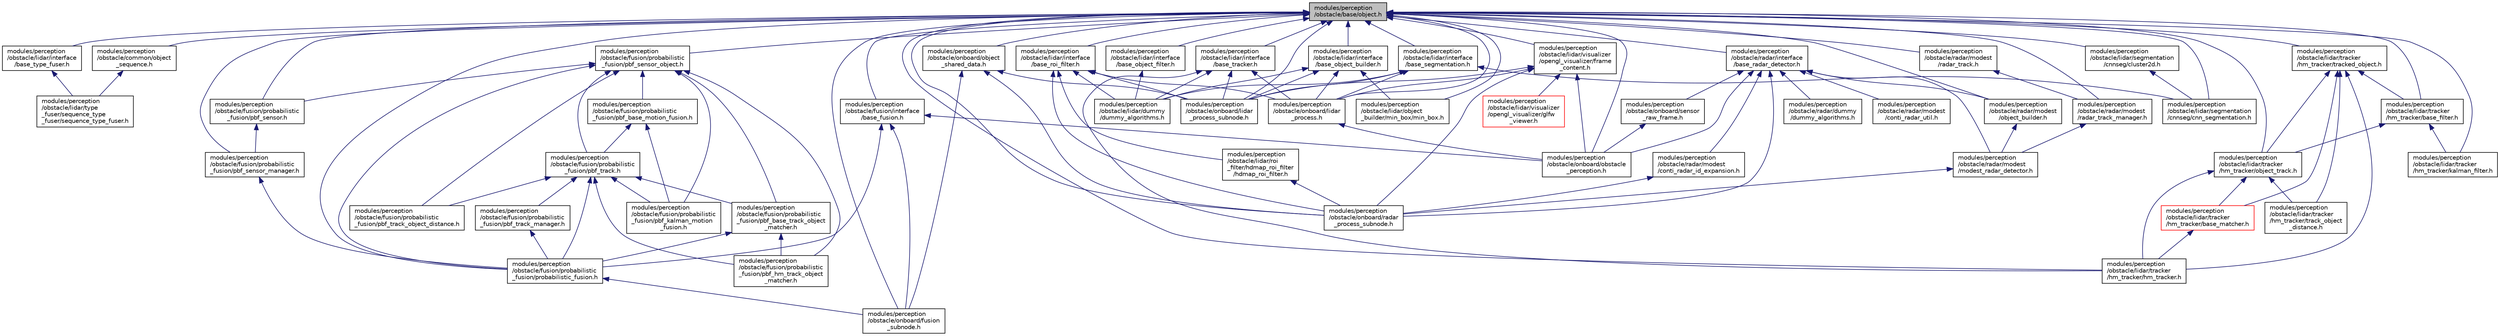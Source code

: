 digraph "modules/perception/obstacle/base/object.h"
{
  edge [fontname="Helvetica",fontsize="10",labelfontname="Helvetica",labelfontsize="10"];
  node [fontname="Helvetica",fontsize="10",shape=record];
  Node1 [label="modules/perception\l/obstacle/base/object.h",height=0.2,width=0.4,color="black", fillcolor="grey75", style="filled" fontcolor="black"];
  Node1 -> Node2 [dir="back",color="midnightblue",fontsize="10",style="solid",fontname="Helvetica"];
  Node2 [label="modules/perception\l/obstacle/common/object\l_sequence.h",height=0.2,width=0.4,color="black", fillcolor="white", style="filled",URL="$object__sequence_8h.html"];
  Node2 -> Node3 [dir="back",color="midnightblue",fontsize="10",style="solid",fontname="Helvetica"];
  Node3 [label="modules/perception\l/obstacle/lidar/type\l_fuser/sequence_type\l_fuser/sequence_type_fuser.h",height=0.2,width=0.4,color="black", fillcolor="white", style="filled",URL="$sequence__type__fuser_8h.html"];
  Node1 -> Node4 [dir="back",color="midnightblue",fontsize="10",style="solid",fontname="Helvetica"];
  Node4 [label="modules/perception\l/obstacle/fusion/interface\l/base_fusion.h",height=0.2,width=0.4,color="black", fillcolor="white", style="filled",URL="$base__fusion_8h.html"];
  Node4 -> Node5 [dir="back",color="midnightblue",fontsize="10",style="solid",fontname="Helvetica"];
  Node5 [label="modules/perception\l/obstacle/fusion/probabilistic\l_fusion/probabilistic_fusion.h",height=0.2,width=0.4,color="black", fillcolor="white", style="filled",URL="$probabilistic__fusion_8h.html"];
  Node5 -> Node6 [dir="back",color="midnightblue",fontsize="10",style="solid",fontname="Helvetica"];
  Node6 [label="modules/perception\l/obstacle/onboard/fusion\l_subnode.h",height=0.2,width=0.4,color="black", fillcolor="white", style="filled",URL="$fusion__subnode_8h.html"];
  Node4 -> Node6 [dir="back",color="midnightblue",fontsize="10",style="solid",fontname="Helvetica"];
  Node4 -> Node7 [dir="back",color="midnightblue",fontsize="10",style="solid",fontname="Helvetica"];
  Node7 [label="modules/perception\l/obstacle/onboard/obstacle\l_perception.h",height=0.2,width=0.4,color="black", fillcolor="white", style="filled",URL="$obstacle__perception_8h.html"];
  Node1 -> Node8 [dir="back",color="midnightblue",fontsize="10",style="solid",fontname="Helvetica"];
  Node8 [label="modules/perception\l/obstacle/fusion/probabilistic\l_fusion/pbf_sensor_object.h",height=0.2,width=0.4,color="black", fillcolor="white", style="filled",URL="$pbf__sensor__object_8h.html"];
  Node8 -> Node9 [dir="back",color="midnightblue",fontsize="10",style="solid",fontname="Helvetica"];
  Node9 [label="modules/perception\l/obstacle/fusion/probabilistic\l_fusion/pbf_base_motion_fusion.h",height=0.2,width=0.4,color="black", fillcolor="white", style="filled",URL="$pbf__base__motion__fusion_8h.html"];
  Node9 -> Node10 [dir="back",color="midnightblue",fontsize="10",style="solid",fontname="Helvetica"];
  Node10 [label="modules/perception\l/obstacle/fusion/probabilistic\l_fusion/pbf_track.h",height=0.2,width=0.4,color="black", fillcolor="white", style="filled",URL="$pbf__track_8h.html"];
  Node10 -> Node11 [dir="back",color="midnightblue",fontsize="10",style="solid",fontname="Helvetica"];
  Node11 [label="modules/perception\l/obstacle/fusion/probabilistic\l_fusion/pbf_base_track_object\l_matcher.h",height=0.2,width=0.4,color="black", fillcolor="white", style="filled",URL="$pbf__base__track__object__matcher_8h.html"];
  Node11 -> Node12 [dir="back",color="midnightblue",fontsize="10",style="solid",fontname="Helvetica"];
  Node12 [label="modules/perception\l/obstacle/fusion/probabilistic\l_fusion/pbf_hm_track_object\l_matcher.h",height=0.2,width=0.4,color="black", fillcolor="white", style="filled",URL="$pbf__hm__track__object__matcher_8h.html"];
  Node11 -> Node5 [dir="back",color="midnightblue",fontsize="10",style="solid",fontname="Helvetica"];
  Node10 -> Node12 [dir="back",color="midnightblue",fontsize="10",style="solid",fontname="Helvetica"];
  Node10 -> Node13 [dir="back",color="midnightblue",fontsize="10",style="solid",fontname="Helvetica"];
  Node13 [label="modules/perception\l/obstacle/fusion/probabilistic\l_fusion/pbf_kalman_motion\l_fusion.h",height=0.2,width=0.4,color="black", fillcolor="white", style="filled",URL="$pbf__kalman__motion__fusion_8h.html"];
  Node10 -> Node14 [dir="back",color="midnightblue",fontsize="10",style="solid",fontname="Helvetica"];
  Node14 [label="modules/perception\l/obstacle/fusion/probabilistic\l_fusion/pbf_track_manager.h",height=0.2,width=0.4,color="black", fillcolor="white", style="filled",URL="$pbf__track__manager_8h.html"];
  Node14 -> Node5 [dir="back",color="midnightblue",fontsize="10",style="solid",fontname="Helvetica"];
  Node10 -> Node15 [dir="back",color="midnightblue",fontsize="10",style="solid",fontname="Helvetica"];
  Node15 [label="modules/perception\l/obstacle/fusion/probabilistic\l_fusion/pbf_track_object_distance.h",height=0.2,width=0.4,color="black", fillcolor="white", style="filled",URL="$pbf__track__object__distance_8h.html"];
  Node10 -> Node5 [dir="back",color="midnightblue",fontsize="10",style="solid",fontname="Helvetica"];
  Node9 -> Node13 [dir="back",color="midnightblue",fontsize="10",style="solid",fontname="Helvetica"];
  Node8 -> Node11 [dir="back",color="midnightblue",fontsize="10",style="solid",fontname="Helvetica"];
  Node8 -> Node10 [dir="back",color="midnightblue",fontsize="10",style="solid",fontname="Helvetica"];
  Node8 -> Node12 [dir="back",color="midnightblue",fontsize="10",style="solid",fontname="Helvetica"];
  Node8 -> Node13 [dir="back",color="midnightblue",fontsize="10",style="solid",fontname="Helvetica"];
  Node8 -> Node16 [dir="back",color="midnightblue",fontsize="10",style="solid",fontname="Helvetica"];
  Node16 [label="modules/perception\l/obstacle/fusion/probabilistic\l_fusion/pbf_sensor.h",height=0.2,width=0.4,color="black", fillcolor="white", style="filled",URL="$pbf__sensor_8h.html"];
  Node16 -> Node17 [dir="back",color="midnightblue",fontsize="10",style="solid",fontname="Helvetica"];
  Node17 [label="modules/perception\l/obstacle/fusion/probabilistic\l_fusion/pbf_sensor_manager.h",height=0.2,width=0.4,color="black", fillcolor="white", style="filled",URL="$pbf__sensor__manager_8h.html"];
  Node17 -> Node5 [dir="back",color="midnightblue",fontsize="10",style="solid",fontname="Helvetica"];
  Node8 -> Node15 [dir="back",color="midnightblue",fontsize="10",style="solid",fontname="Helvetica"];
  Node8 -> Node5 [dir="back",color="midnightblue",fontsize="10",style="solid",fontname="Helvetica"];
  Node1 -> Node16 [dir="back",color="midnightblue",fontsize="10",style="solid",fontname="Helvetica"];
  Node1 -> Node17 [dir="back",color="midnightblue",fontsize="10",style="solid",fontname="Helvetica"];
  Node1 -> Node5 [dir="back",color="midnightblue",fontsize="10",style="solid",fontname="Helvetica"];
  Node1 -> Node18 [dir="back",color="midnightblue",fontsize="10",style="solid",fontname="Helvetica"];
  Node18 [label="modules/perception\l/obstacle/lidar/interface\l/base_object_builder.h",height=0.2,width=0.4,color="black", fillcolor="white", style="filled",URL="$base__object__builder_8h.html"];
  Node18 -> Node19 [dir="back",color="midnightblue",fontsize="10",style="solid",fontname="Helvetica"];
  Node19 [label="modules/perception\l/obstacle/lidar/dummy\l/dummy_algorithms.h",height=0.2,width=0.4,color="black", fillcolor="white", style="filled",URL="$lidar_2dummy_2dummy__algorithms_8h.html"];
  Node18 -> Node20 [dir="back",color="midnightblue",fontsize="10",style="solid",fontname="Helvetica"];
  Node20 [label="modules/perception\l/obstacle/lidar/object\l_builder/min_box/min_box.h",height=0.2,width=0.4,color="black", fillcolor="white", style="filled",URL="$min__box_8h.html"];
  Node18 -> Node21 [dir="back",color="midnightblue",fontsize="10",style="solid",fontname="Helvetica"];
  Node21 [label="modules/perception\l/obstacle/onboard/lidar\l_process.h",height=0.2,width=0.4,color="black", fillcolor="white", style="filled",URL="$lidar__process_8h.html"];
  Node21 -> Node7 [dir="back",color="midnightblue",fontsize="10",style="solid",fontname="Helvetica"];
  Node18 -> Node22 [dir="back",color="midnightblue",fontsize="10",style="solid",fontname="Helvetica"];
  Node22 [label="modules/perception\l/obstacle/onboard/lidar\l_process_subnode.h",height=0.2,width=0.4,color="black", fillcolor="white", style="filled",URL="$lidar__process__subnode_8h.html"];
  Node1 -> Node23 [dir="back",color="midnightblue",fontsize="10",style="solid",fontname="Helvetica"];
  Node23 [label="modules/perception\l/obstacle/lidar/interface\l/base_object_filter.h",height=0.2,width=0.4,color="black", fillcolor="white", style="filled",URL="$base__object__filter_8h.html"];
  Node23 -> Node19 [dir="back",color="midnightblue",fontsize="10",style="solid",fontname="Helvetica"];
  Node1 -> Node24 [dir="back",color="midnightblue",fontsize="10",style="solid",fontname="Helvetica"];
  Node24 [label="modules/perception\l/obstacle/lidar/interface\l/base_roi_filter.h",height=0.2,width=0.4,color="black", fillcolor="white", style="filled",URL="$base__roi__filter_8h.html"];
  Node24 -> Node19 [dir="back",color="midnightblue",fontsize="10",style="solid",fontname="Helvetica"];
  Node24 -> Node25 [dir="back",color="midnightblue",fontsize="10",style="solid",fontname="Helvetica"];
  Node25 [label="modules/perception\l/obstacle/lidar/roi\l_filter/hdmap_roi_filter\l/hdmap_roi_filter.h",height=0.2,width=0.4,color="black", fillcolor="white", style="filled",URL="$hdmap__roi__filter_8h.html"];
  Node25 -> Node26 [dir="back",color="midnightblue",fontsize="10",style="solid",fontname="Helvetica"];
  Node26 [label="modules/perception\l/obstacle/onboard/radar\l_process_subnode.h",height=0.2,width=0.4,color="black", fillcolor="white", style="filled",URL="$radar__process__subnode_8h.html"];
  Node24 -> Node21 [dir="back",color="midnightblue",fontsize="10",style="solid",fontname="Helvetica"];
  Node24 -> Node22 [dir="back",color="midnightblue",fontsize="10",style="solid",fontname="Helvetica"];
  Node24 -> Node26 [dir="back",color="midnightblue",fontsize="10",style="solid",fontname="Helvetica"];
  Node1 -> Node27 [dir="back",color="midnightblue",fontsize="10",style="solid",fontname="Helvetica"];
  Node27 [label="modules/perception\l/obstacle/lidar/interface\l/base_segmentation.h",height=0.2,width=0.4,color="black", fillcolor="white", style="filled",URL="$base__segmentation_8h.html"];
  Node27 -> Node19 [dir="back",color="midnightblue",fontsize="10",style="solid",fontname="Helvetica"];
  Node27 -> Node28 [dir="back",color="midnightblue",fontsize="10",style="solid",fontname="Helvetica"];
  Node28 [label="modules/perception\l/obstacle/lidar/segmentation\l/cnnseg/cnn_segmentation.h",height=0.2,width=0.4,color="black", fillcolor="white", style="filled",URL="$cnn__segmentation_8h.html"];
  Node27 -> Node21 [dir="back",color="midnightblue",fontsize="10",style="solid",fontname="Helvetica"];
  Node27 -> Node22 [dir="back",color="midnightblue",fontsize="10",style="solid",fontname="Helvetica"];
  Node1 -> Node29 [dir="back",color="midnightblue",fontsize="10",style="solid",fontname="Helvetica"];
  Node29 [label="modules/perception\l/obstacle/lidar/interface\l/base_tracker.h",height=0.2,width=0.4,color="black", fillcolor="white", style="filled",URL="$base__tracker_8h.html"];
  Node29 -> Node19 [dir="back",color="midnightblue",fontsize="10",style="solid",fontname="Helvetica"];
  Node29 -> Node30 [dir="back",color="midnightblue",fontsize="10",style="solid",fontname="Helvetica"];
  Node30 [label="modules/perception\l/obstacle/lidar/tracker\l/hm_tracker/hm_tracker.h",height=0.2,width=0.4,color="black", fillcolor="white", style="filled",URL="$hm__tracker_8h.html"];
  Node29 -> Node21 [dir="back",color="midnightblue",fontsize="10",style="solid",fontname="Helvetica"];
  Node29 -> Node22 [dir="back",color="midnightblue",fontsize="10",style="solid",fontname="Helvetica"];
  Node1 -> Node31 [dir="back",color="midnightblue",fontsize="10",style="solid",fontname="Helvetica"];
  Node31 [label="modules/perception\l/obstacle/lidar/interface\l/base_type_fuser.h",height=0.2,width=0.4,color="black", fillcolor="white", style="filled",URL="$base__type__fuser_8h.html"];
  Node31 -> Node3 [dir="back",color="midnightblue",fontsize="10",style="solid",fontname="Helvetica"];
  Node1 -> Node20 [dir="back",color="midnightblue",fontsize="10",style="solid",fontname="Helvetica"];
  Node1 -> Node32 [dir="back",color="midnightblue",fontsize="10",style="solid",fontname="Helvetica"];
  Node32 [label="modules/perception\l/obstacle/lidar/segmentation\l/cnnseg/cluster2d.h",height=0.2,width=0.4,color="black", fillcolor="white", style="filled",URL="$cluster2d_8h.html"];
  Node32 -> Node28 [dir="back",color="midnightblue",fontsize="10",style="solid",fontname="Helvetica"];
  Node1 -> Node28 [dir="back",color="midnightblue",fontsize="10",style="solid",fontname="Helvetica"];
  Node1 -> Node33 [dir="back",color="midnightblue",fontsize="10",style="solid",fontname="Helvetica"];
  Node33 [label="modules/perception\l/obstacle/lidar/tracker\l/hm_tracker/base_filter.h",height=0.2,width=0.4,color="black", fillcolor="white", style="filled",URL="$base__filter_8h.html"];
  Node33 -> Node34 [dir="back",color="midnightblue",fontsize="10",style="solid",fontname="Helvetica"];
  Node34 [label="modules/perception\l/obstacle/lidar/tracker\l/hm_tracker/object_track.h",height=0.2,width=0.4,color="black", fillcolor="white", style="filled",URL="$object__track_8h.html"];
  Node34 -> Node35 [dir="back",color="midnightblue",fontsize="10",style="solid",fontname="Helvetica"];
  Node35 [label="modules/perception\l/obstacle/lidar/tracker\l/hm_tracker/base_matcher.h",height=0.2,width=0.4,color="red", fillcolor="white", style="filled",URL="$base__matcher_8h.html"];
  Node35 -> Node30 [dir="back",color="midnightblue",fontsize="10",style="solid",fontname="Helvetica"];
  Node34 -> Node30 [dir="back",color="midnightblue",fontsize="10",style="solid",fontname="Helvetica"];
  Node34 -> Node36 [dir="back",color="midnightblue",fontsize="10",style="solid",fontname="Helvetica"];
  Node36 [label="modules/perception\l/obstacle/lidar/tracker\l/hm_tracker/track_object\l_distance.h",height=0.2,width=0.4,color="black", fillcolor="white", style="filled",URL="$track__object__distance_8h.html"];
  Node33 -> Node37 [dir="back",color="midnightblue",fontsize="10",style="solid",fontname="Helvetica"];
  Node37 [label="modules/perception\l/obstacle/lidar/tracker\l/hm_tracker/kalman_filter.h",height=0.2,width=0.4,color="black", fillcolor="white", style="filled",URL="$perception_2obstacle_2lidar_2tracker_2hm__tracker_2kalman__filter_8h.html"];
  Node1 -> Node38 [dir="back",color="midnightblue",fontsize="10",style="solid",fontname="Helvetica"];
  Node38 [label="modules/perception\l/obstacle/lidar/tracker\l/hm_tracker/tracked_object.h",height=0.2,width=0.4,color="black", fillcolor="white", style="filled",URL="$tracked__object_8h.html"];
  Node38 -> Node33 [dir="back",color="midnightblue",fontsize="10",style="solid",fontname="Helvetica"];
  Node38 -> Node34 [dir="back",color="midnightblue",fontsize="10",style="solid",fontname="Helvetica"];
  Node38 -> Node35 [dir="back",color="midnightblue",fontsize="10",style="solid",fontname="Helvetica"];
  Node38 -> Node30 [dir="back",color="midnightblue",fontsize="10",style="solid",fontname="Helvetica"];
  Node38 -> Node36 [dir="back",color="midnightblue",fontsize="10",style="solid",fontname="Helvetica"];
  Node1 -> Node34 [dir="back",color="midnightblue",fontsize="10",style="solid",fontname="Helvetica"];
  Node1 -> Node30 [dir="back",color="midnightblue",fontsize="10",style="solid",fontname="Helvetica"];
  Node1 -> Node37 [dir="back",color="midnightblue",fontsize="10",style="solid",fontname="Helvetica"];
  Node1 -> Node39 [dir="back",color="midnightblue",fontsize="10",style="solid",fontname="Helvetica"];
  Node39 [label="modules/perception\l/obstacle/lidar/visualizer\l/opengl_visualizer/frame\l_content.h",height=0.2,width=0.4,color="black", fillcolor="white", style="filled",URL="$frame__content_8h.html"];
  Node39 -> Node40 [dir="back",color="midnightblue",fontsize="10",style="solid",fontname="Helvetica"];
  Node40 [label="modules/perception\l/obstacle/lidar/visualizer\l/opengl_visualizer/glfw\l_viewer.h",height=0.2,width=0.4,color="red", fillcolor="white", style="filled",URL="$glfw__viewer_8h.html"];
  Node39 -> Node21 [dir="back",color="midnightblue",fontsize="10",style="solid",fontname="Helvetica"];
  Node39 -> Node22 [dir="back",color="midnightblue",fontsize="10",style="solid",fontname="Helvetica"];
  Node39 -> Node7 [dir="back",color="midnightblue",fontsize="10",style="solid",fontname="Helvetica"];
  Node39 -> Node26 [dir="back",color="midnightblue",fontsize="10",style="solid",fontname="Helvetica"];
  Node1 -> Node6 [dir="back",color="midnightblue",fontsize="10",style="solid",fontname="Helvetica"];
  Node1 -> Node41 [dir="back",color="midnightblue",fontsize="10",style="solid",fontname="Helvetica"];
  Node41 [label="modules/perception\l/obstacle/onboard/object\l_shared_data.h",height=0.2,width=0.4,color="black", fillcolor="white", style="filled",URL="$object__shared__data_8h.html"];
  Node41 -> Node6 [dir="back",color="midnightblue",fontsize="10",style="solid",fontname="Helvetica"];
  Node41 -> Node22 [dir="back",color="midnightblue",fontsize="10",style="solid",fontname="Helvetica"];
  Node41 -> Node26 [dir="back",color="midnightblue",fontsize="10",style="solid",fontname="Helvetica"];
  Node1 -> Node21 [dir="back",color="midnightblue",fontsize="10",style="solid",fontname="Helvetica"];
  Node1 -> Node22 [dir="back",color="midnightblue",fontsize="10",style="solid",fontname="Helvetica"];
  Node1 -> Node7 [dir="back",color="midnightblue",fontsize="10",style="solid",fontname="Helvetica"];
  Node1 -> Node42 [dir="back",color="midnightblue",fontsize="10",style="solid",fontname="Helvetica"];
  Node42 [label="modules/perception\l/obstacle/radar/interface\l/base_radar_detector.h",height=0.2,width=0.4,color="black", fillcolor="white", style="filled",URL="$base__radar__detector_8h.html"];
  Node42 -> Node43 [dir="back",color="midnightblue",fontsize="10",style="solid",fontname="Helvetica"];
  Node43 [label="modules/perception\l/obstacle/onboard/sensor\l_raw_frame.h",height=0.2,width=0.4,color="black", fillcolor="white", style="filled",URL="$sensor__raw__frame_8h.html"];
  Node43 -> Node7 [dir="back",color="midnightblue",fontsize="10",style="solid",fontname="Helvetica"];
  Node42 -> Node7 [dir="back",color="midnightblue",fontsize="10",style="solid",fontname="Helvetica"];
  Node42 -> Node26 [dir="back",color="midnightblue",fontsize="10",style="solid",fontname="Helvetica"];
  Node42 -> Node44 [dir="back",color="midnightblue",fontsize="10",style="solid",fontname="Helvetica"];
  Node44 [label="modules/perception\l/obstacle/radar/modest\l/conti_radar_id_expansion.h",height=0.2,width=0.4,color="black", fillcolor="white", style="filled",URL="$conti__radar__id__expansion_8h.html"];
  Node44 -> Node26 [dir="back",color="midnightblue",fontsize="10",style="solid",fontname="Helvetica"];
  Node42 -> Node45 [dir="back",color="midnightblue",fontsize="10",style="solid",fontname="Helvetica"];
  Node45 [label="modules/perception\l/obstacle/radar/modest\l/modest_radar_detector.h",height=0.2,width=0.4,color="black", fillcolor="white", style="filled",URL="$modest__radar__detector_8h.html"];
  Node45 -> Node26 [dir="back",color="midnightblue",fontsize="10",style="solid",fontname="Helvetica"];
  Node42 -> Node46 [dir="back",color="midnightblue",fontsize="10",style="solid",fontname="Helvetica"];
  Node46 [label="modules/perception\l/obstacle/radar/modest\l/object_builder.h",height=0.2,width=0.4,color="black", fillcolor="white", style="filled",URL="$object__builder_8h.html"];
  Node46 -> Node45 [dir="back",color="midnightblue",fontsize="10",style="solid",fontname="Helvetica"];
  Node42 -> Node47 [dir="back",color="midnightblue",fontsize="10",style="solid",fontname="Helvetica"];
  Node47 [label="modules/perception\l/obstacle/radar/dummy\l/dummy_algorithms.h",height=0.2,width=0.4,color="black", fillcolor="white", style="filled",URL="$radar_2dummy_2dummy__algorithms_8h.html"];
  Node42 -> Node48 [dir="back",color="midnightblue",fontsize="10",style="solid",fontname="Helvetica"];
  Node48 [label="modules/perception\l/obstacle/radar/modest\l/conti_radar_util.h",height=0.2,width=0.4,color="black", fillcolor="white", style="filled",URL="$conti__radar__util_8h.html"];
  Node1 -> Node26 [dir="back",color="midnightblue",fontsize="10",style="solid",fontname="Helvetica"];
  Node1 -> Node46 [dir="back",color="midnightblue",fontsize="10",style="solid",fontname="Helvetica"];
  Node1 -> Node49 [dir="back",color="midnightblue",fontsize="10",style="solid",fontname="Helvetica"];
  Node49 [label="modules/perception\l/obstacle/radar/modest\l/radar_track_manager.h",height=0.2,width=0.4,color="black", fillcolor="white", style="filled",URL="$radar__track__manager_8h.html"];
  Node49 -> Node45 [dir="back",color="midnightblue",fontsize="10",style="solid",fontname="Helvetica"];
  Node1 -> Node50 [dir="back",color="midnightblue",fontsize="10",style="solid",fontname="Helvetica"];
  Node50 [label="modules/perception\l/obstacle/radar/modest\l/radar_track.h",height=0.2,width=0.4,color="black", fillcolor="white", style="filled",URL="$radar__track_8h.html"];
  Node50 -> Node49 [dir="back",color="midnightblue",fontsize="10",style="solid",fontname="Helvetica"];
}
